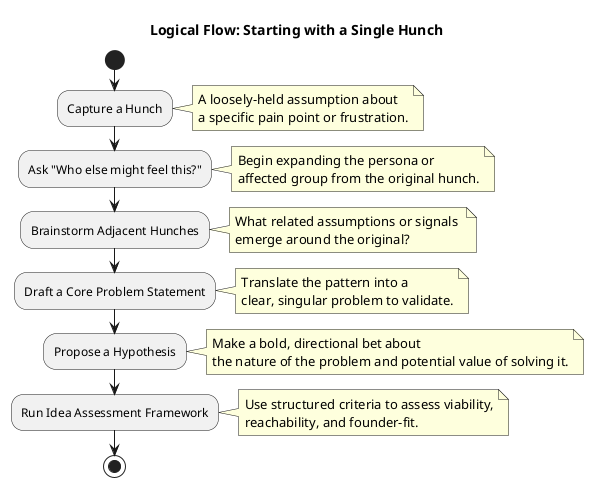@startuml
!define RECTANGLE class

title Logical Flow: Starting with a Single Hunch

start

:Capture a Hunch;
note right
 A loosely-held assumption about 
 a specific pain point or frustration.
end note

:Ask "Who else might feel this?";
note right
 Begin expanding the persona or 
 affected group from the original hunch.
end note

:Brainstorm Adjacent Hunches;
note right
 What related assumptions or signals 
 emerge around the original?
end note

:Draft a Core Problem Statement;
note right
 Translate the pattern into a 
 clear, singular problem to validate.
end note

:Propose a Hypothesis;
note right
 Make a bold, directional bet about 
 the nature of the problem and potential value of solving it.
end note

:Run Idea Assessment Framework;
note right
 Use structured criteria to assess viability,
 reachability, and founder-fit.
end note

stop

@enduml
